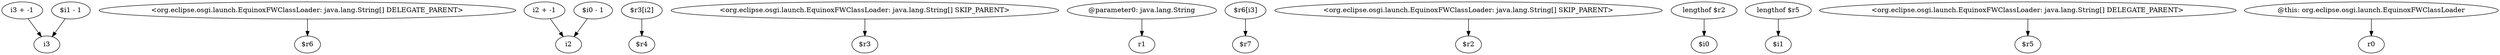 digraph g {
0[label="i3 + -1"]
1[label="i3"]
0->1[label=""]
2[label="<org.eclipse.osgi.launch.EquinoxFWClassLoader: java.lang.String[] DELEGATE_PARENT>"]
3[label="$r6"]
2->3[label=""]
4[label="i2 + -1"]
5[label="i2"]
4->5[label=""]
6[label="$r3[i2]"]
7[label="$r4"]
6->7[label=""]
8[label="$i1 - 1"]
8->1[label=""]
9[label="<org.eclipse.osgi.launch.EquinoxFWClassLoader: java.lang.String[] SKIP_PARENT>"]
10[label="$r3"]
9->10[label=""]
11[label="@parameter0: java.lang.String"]
12[label="r1"]
11->12[label=""]
13[label="$i0 - 1"]
13->5[label=""]
14[label="$r6[i3]"]
15[label="$r7"]
14->15[label=""]
16[label="<org.eclipse.osgi.launch.EquinoxFWClassLoader: java.lang.String[] SKIP_PARENT>"]
17[label="$r2"]
16->17[label=""]
18[label="lengthof $r2"]
19[label="$i0"]
18->19[label=""]
20[label="lengthof $r5"]
21[label="$i1"]
20->21[label=""]
22[label="<org.eclipse.osgi.launch.EquinoxFWClassLoader: java.lang.String[] DELEGATE_PARENT>"]
23[label="$r5"]
22->23[label=""]
24[label="@this: org.eclipse.osgi.launch.EquinoxFWClassLoader"]
25[label="r0"]
24->25[label=""]
}